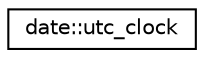 digraph "Graphical Class Hierarchy"
{
 // LATEX_PDF_SIZE
  edge [fontname="Helvetica",fontsize="10",labelfontname="Helvetica",labelfontsize="10"];
  node [fontname="Helvetica",fontsize="10",shape=record];
  rankdir="LR";
  Node0 [label="date::utc_clock",height=0.2,width=0.4,color="black", fillcolor="white", style="filled",URL="$classdate_1_1utc__clock.html",tooltip=" "];
}
